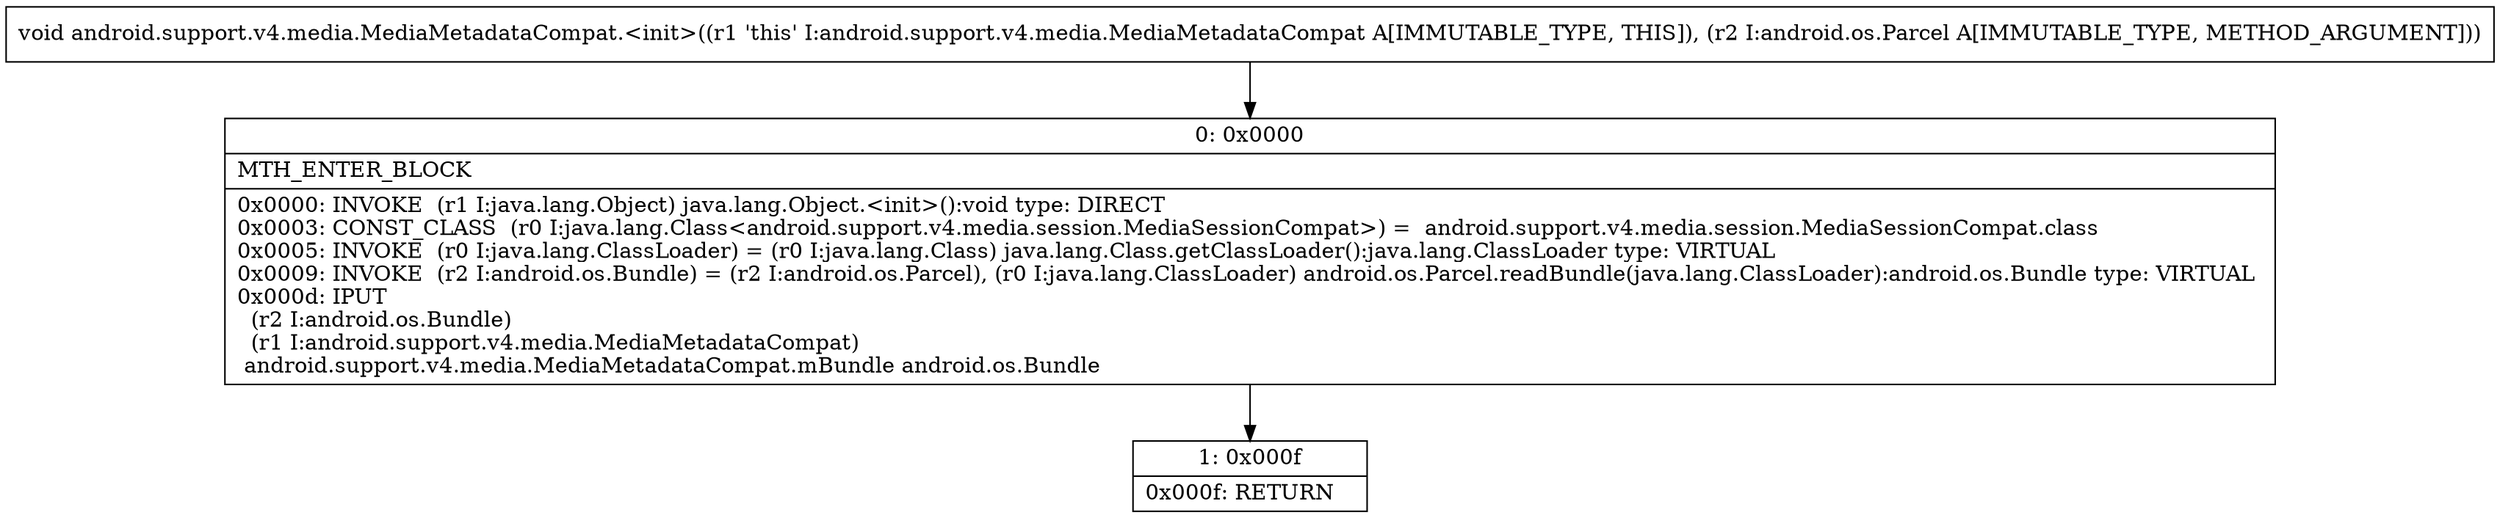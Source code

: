 digraph "CFG forandroid.support.v4.media.MediaMetadataCompat.\<init\>(Landroid\/os\/Parcel;)V" {
Node_0 [shape=record,label="{0\:\ 0x0000|MTH_ENTER_BLOCK\l|0x0000: INVOKE  (r1 I:java.lang.Object) java.lang.Object.\<init\>():void type: DIRECT \l0x0003: CONST_CLASS  (r0 I:java.lang.Class\<android.support.v4.media.session.MediaSessionCompat\>) =  android.support.v4.media.session.MediaSessionCompat.class \l0x0005: INVOKE  (r0 I:java.lang.ClassLoader) = (r0 I:java.lang.Class) java.lang.Class.getClassLoader():java.lang.ClassLoader type: VIRTUAL \l0x0009: INVOKE  (r2 I:android.os.Bundle) = (r2 I:android.os.Parcel), (r0 I:java.lang.ClassLoader) android.os.Parcel.readBundle(java.lang.ClassLoader):android.os.Bundle type: VIRTUAL \l0x000d: IPUT  \l  (r2 I:android.os.Bundle)\l  (r1 I:android.support.v4.media.MediaMetadataCompat)\l android.support.v4.media.MediaMetadataCompat.mBundle android.os.Bundle \l}"];
Node_1 [shape=record,label="{1\:\ 0x000f|0x000f: RETURN   \l}"];
MethodNode[shape=record,label="{void android.support.v4.media.MediaMetadataCompat.\<init\>((r1 'this' I:android.support.v4.media.MediaMetadataCompat A[IMMUTABLE_TYPE, THIS]), (r2 I:android.os.Parcel A[IMMUTABLE_TYPE, METHOD_ARGUMENT])) }"];
MethodNode -> Node_0;
Node_0 -> Node_1;
}

